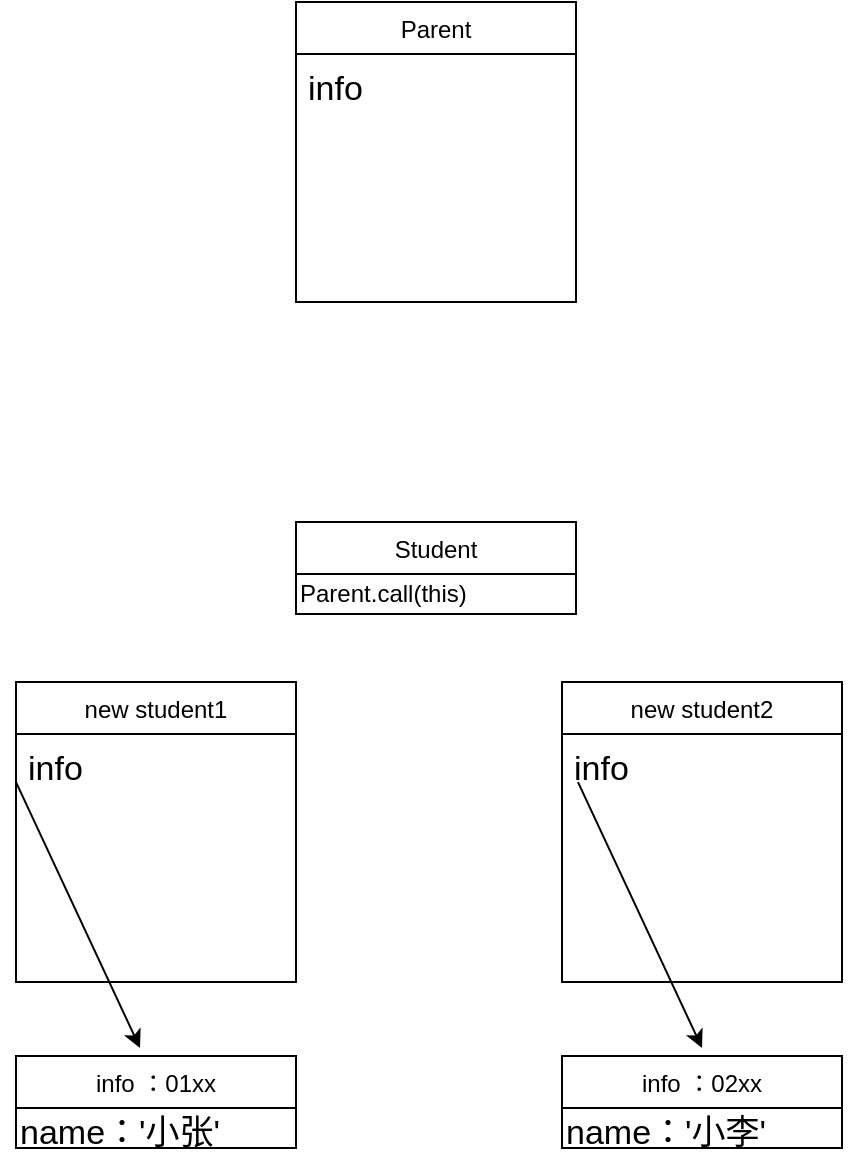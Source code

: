 <mxfile version="12.2.4" pages="1"><diagram id="PmXNjZIYkYOr547zjZlo" name="Page-1"><mxGraphModel dx="739" dy="953" grid="1" gridSize="10" guides="1" tooltips="1" connect="1" arrows="1" fold="1" page="1" pageScale="1" pageWidth="827" pageHeight="1169" math="0" shadow="0"><root><mxCell id="0"/><mxCell id="1" parent="0"/><mxCell id="3" value="Parent" style="swimlane;fontStyle=0;childLayout=stackLayout;horizontal=1;startSize=26;fillColor=none;horizontalStack=0;resizeParent=1;resizeParentMax=0;resizeLast=0;collapsible=1;marginBottom=0;" parent="1" vertex="1"><mxGeometry x="210" y="160" width="140" height="150" as="geometry"/></mxCell><mxCell id="4" value="info&#10;" style="text;strokeColor=none;fillColor=none;align=left;verticalAlign=top;spacingLeft=4;spacingRight=4;overflow=hidden;rotatable=0;points=[[0,0.5],[1,0.5]];portConstraint=eastwest;fontSize=17;" parent="3" vertex="1"><mxGeometry y="26" width="140" height="124" as="geometry"/></mxCell><mxCell id="5" value="Student" style="swimlane;fontStyle=0;childLayout=stackLayout;horizontal=1;startSize=26;fillColor=none;horizontalStack=0;resizeParent=1;resizeParentMax=0;resizeLast=0;collapsible=1;marginBottom=0;" parent="1" vertex="1"><mxGeometry x="210" y="420" width="140" height="46" as="geometry"/></mxCell><mxCell id="8" value="Parent.call(this)" style="text;html=1;resizable=0;points=[];autosize=1;align=left;verticalAlign=top;spacingTop=-4;" parent="5" vertex="1"><mxGeometry y="26" width="140" height="20" as="geometry"/></mxCell><mxCell id="9" value="new student1" style="swimlane;fontStyle=0;childLayout=stackLayout;horizontal=1;startSize=26;fillColor=none;horizontalStack=0;resizeParent=1;resizeParentMax=0;resizeLast=0;collapsible=1;marginBottom=0;" parent="1" vertex="1"><mxGeometry x="70" y="500" width="140" height="150" as="geometry"/></mxCell><mxCell id="10" value="" style="endArrow=classic;html=1;fontSize=17;" parent="9" source="11" edge="1"><mxGeometry width="50" height="50" relative="1" as="geometry"><mxPoint x="90" y="140" as="sourcePoint"/><mxPoint x="140" y="90" as="targetPoint"/></mxGeometry></mxCell><mxCell id="11" value="info" style="text;strokeColor=none;fillColor=none;align=left;verticalAlign=top;spacingLeft=4;spacingRight=4;overflow=hidden;rotatable=0;points=[[0,0.5],[1,0.5]];portConstraint=eastwest;fontSize=17;" parent="9" vertex="1"><mxGeometry y="26" width="140" height="124" as="geometry"/></mxCell><mxCell id="16" value="new student2" style="swimlane;fontStyle=0;childLayout=stackLayout;horizontal=1;startSize=26;fillColor=none;horizontalStack=0;resizeParent=1;resizeParentMax=0;resizeLast=0;collapsible=1;marginBottom=0;" parent="1" vertex="1"><mxGeometry x="343" y="500" width="140" height="150" as="geometry"/></mxCell><mxCell id="17" value="" style="endArrow=classic;html=1;fontSize=17;" parent="16" source="18" edge="1"><mxGeometry width="50" height="50" relative="1" as="geometry"><mxPoint x="90" y="140" as="sourcePoint"/><mxPoint x="140" y="90" as="targetPoint"/></mxGeometry></mxCell><mxCell id="18" value="info" style="text;strokeColor=none;fillColor=none;align=left;verticalAlign=top;spacingLeft=4;spacingRight=4;overflow=hidden;rotatable=0;points=[[0,0.5],[1,0.5]];portConstraint=eastwest;fontSize=17;" parent="16" vertex="1"><mxGeometry y="26" width="140" height="124" as="geometry"/></mxCell><mxCell id="26" value="" style="endArrow=classic;html=1;exitX=0;exitY=0.194;exitDx=0;exitDy=0;exitPerimeter=0;entryX=0.443;entryY=-0.087;entryDx=0;entryDy=0;entryPerimeter=0;" parent="16" edge="1"><mxGeometry width="50" height="50" relative="1" as="geometry"><mxPoint x="8" y="50.056" as="sourcePoint"/><mxPoint x="70.02" y="182.998" as="targetPoint"/></mxGeometry></mxCell><mxCell id="19" value="info ：01xx" style="swimlane;fontStyle=0;childLayout=stackLayout;horizontal=1;startSize=26;fillColor=none;horizontalStack=0;resizeParent=1;resizeParentMax=0;resizeLast=0;collapsible=1;marginBottom=0;" parent="1" vertex="1"><mxGeometry x="70" y="687" width="140" height="46" as="geometry"/></mxCell><mxCell id="20" value="name：'小张'" style="text;html=1;resizable=0;points=[];autosize=1;align=left;verticalAlign=top;spacingTop=-4;fontSize=17;" parent="19" vertex="1"><mxGeometry y="26" width="140" height="20" as="geometry"/></mxCell><mxCell id="21" value="&lt;span class=&quot;name object-properties-section-dimmed own-property&quot; title=&quot;constructor&quot; style=&quot;box-sizing: border-box ; min-width: 0px ; min-height: 0px ; opacity: 0.6 ; font-weight: 700 ; font-family: &amp;#34;consolas&amp;#34; , &amp;#34;lucida console&amp;#34; , &amp;#34;courier new&amp;#34; , monospace ; font-size: 12px&quot;&gt;&lt;br&gt;&lt;/span&gt;" style="text;html=1;resizable=0;points=[];autosize=1;align=left;verticalAlign=top;spacingTop=-4;fontSize=17;" parent="1" vertex="1"><mxGeometry x="102" y="680" width="20" height="20" as="geometry"/></mxCell><mxCell id="22" value="info ：02xx" style="swimlane;fontStyle=0;childLayout=stackLayout;horizontal=1;startSize=26;fillColor=none;horizontalStack=0;resizeParent=1;resizeParentMax=0;resizeLast=0;collapsible=1;marginBottom=0;" parent="1" vertex="1"><mxGeometry x="343" y="687" width="140" height="46" as="geometry"/></mxCell><mxCell id="23" value="name：'小李'" style="text;html=1;resizable=0;points=[];autosize=1;align=left;verticalAlign=top;spacingTop=-4;fontSize=17;" parent="22" vertex="1"><mxGeometry y="26" width="140" height="20" as="geometry"/></mxCell><mxCell id="24" value="&lt;span class=&quot;name object-properties-section-dimmed own-property&quot; title=&quot;constructor&quot; style=&quot;box-sizing: border-box ; min-width: 0px ; min-height: 0px ; opacity: 0.6 ; font-weight: 700 ; font-family: &amp;#34;consolas&amp;#34; , &amp;#34;lucida console&amp;#34; , &amp;#34;courier new&amp;#34; , monospace ; font-size: 12px&quot;&gt;&lt;br&gt;&lt;/span&gt;" style="text;html=1;resizable=0;points=[];autosize=1;align=left;verticalAlign=top;spacingTop=-4;fontSize=17;" parent="1" vertex="1"><mxGeometry x="375" y="680" width="20" height="20" as="geometry"/></mxCell><mxCell id="25" value="" style="endArrow=classic;html=1;exitX=0;exitY=0.194;exitDx=0;exitDy=0;exitPerimeter=0;entryX=0.443;entryY=-0.087;entryDx=0;entryDy=0;entryPerimeter=0;" parent="1" source="11" target="19" edge="1"><mxGeometry width="50" height="50" relative="1" as="geometry"><mxPoint x="70" y="800" as="sourcePoint"/><mxPoint x="120" y="750" as="targetPoint"/></mxGeometry></mxCell></root></mxGraphModel></diagram></mxfile>